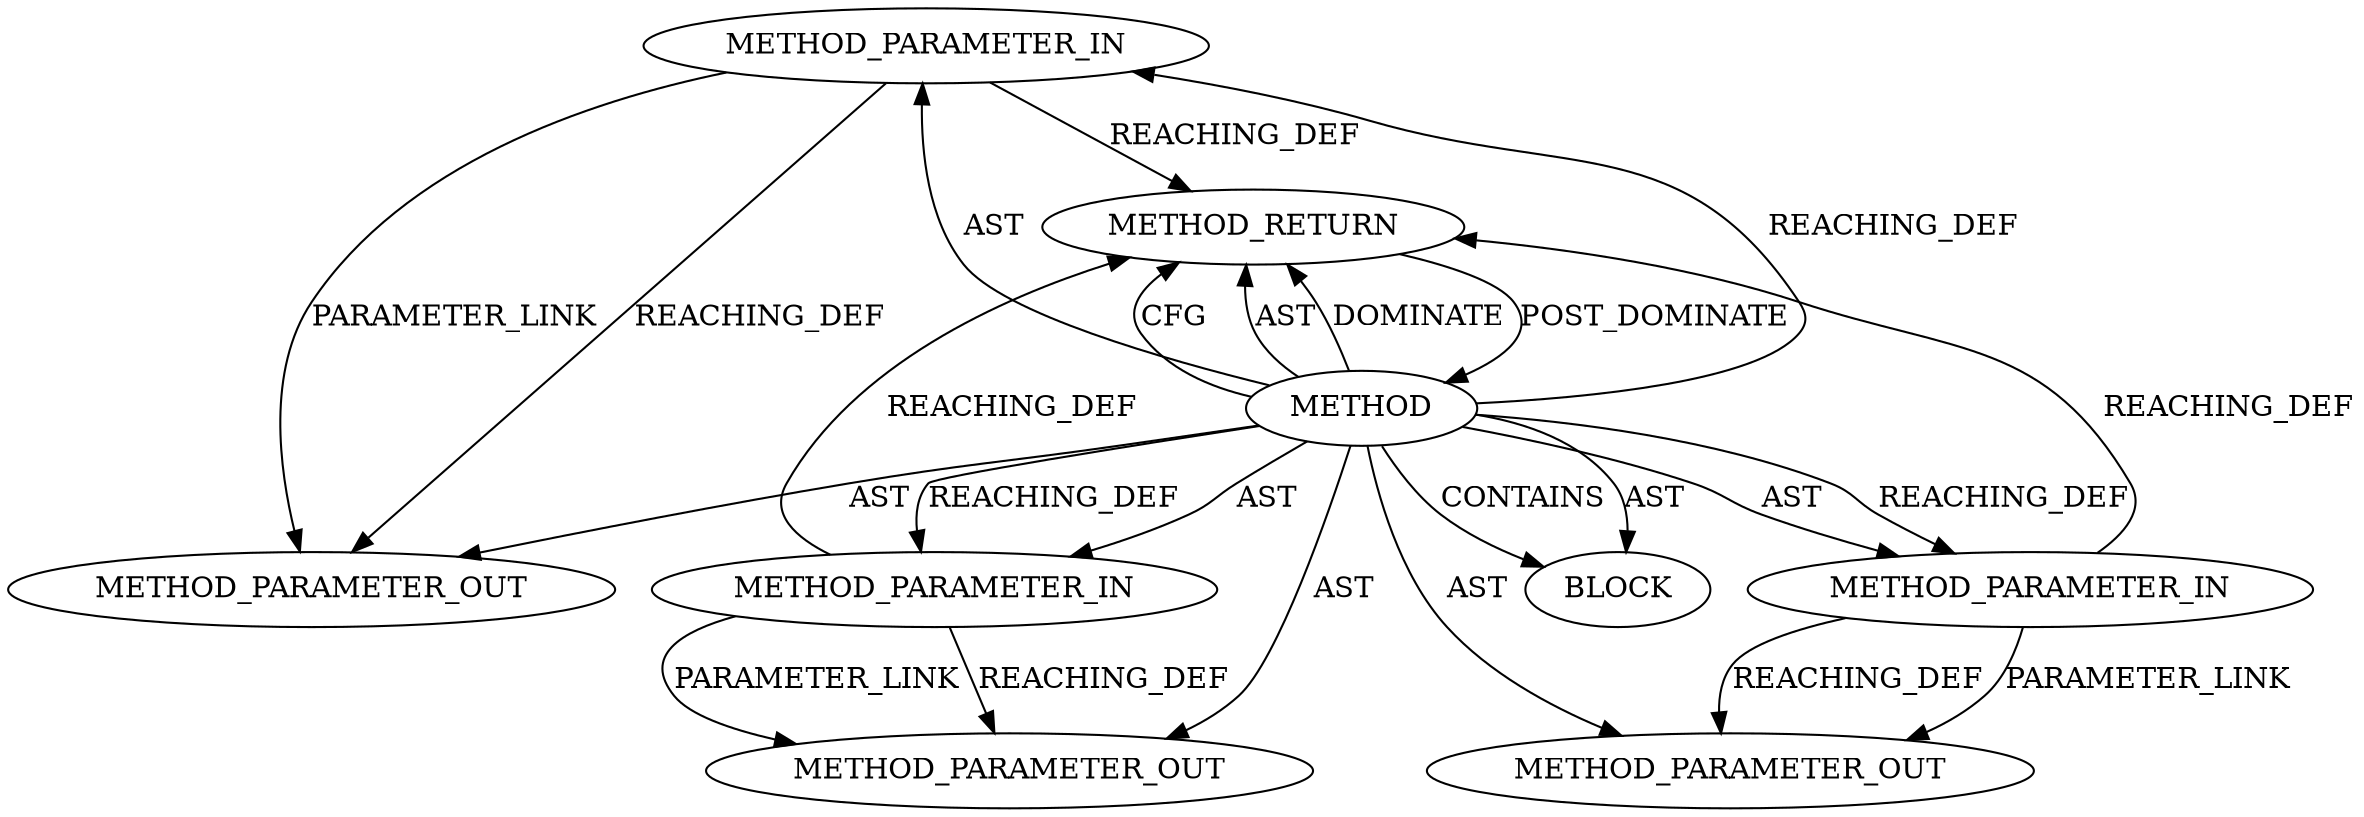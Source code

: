 digraph {
  991 [label=METHOD_PARAMETER_OUT ORDER=1 CODE="p1" IS_VARIADIC=false TYPE_FULL_NAME="ANY" EVALUATION_STRATEGY="BY_VALUE" INDEX=1 NAME="p1"]
  863 [label=METHOD_PARAMETER_IN ORDER=1 CODE="p1" IS_VARIADIC=false TYPE_FULL_NAME="ANY" EVALUATION_STRATEGY="BY_VALUE" INDEX=1 NAME="p1"]
  864 [label=METHOD_PARAMETER_IN ORDER=2 CODE="p2" IS_VARIADIC=false TYPE_FULL_NAME="ANY" EVALUATION_STRATEGY="BY_VALUE" INDEX=2 NAME="p2"]
  992 [label=METHOD_PARAMETER_OUT ORDER=2 CODE="p2" IS_VARIADIC=false TYPE_FULL_NAME="ANY" EVALUATION_STRATEGY="BY_VALUE" INDEX=2 NAME="p2"]
  993 [label=METHOD_PARAMETER_OUT ORDER=3 CODE="p3" IS_VARIADIC=false TYPE_FULL_NAME="ANY" EVALUATION_STRATEGY="BY_VALUE" INDEX=3 NAME="p3"]
  862 [label=METHOD AST_PARENT_TYPE="NAMESPACE_BLOCK" AST_PARENT_FULL_NAME="<global>" ORDER=0 CODE="<empty>" FULL_NAME="memset" IS_EXTERNAL=true FILENAME="<empty>" SIGNATURE="" NAME="memset"]
  865 [label=METHOD_PARAMETER_IN ORDER=3 CODE="p3" IS_VARIADIC=false TYPE_FULL_NAME="ANY" EVALUATION_STRATEGY="BY_VALUE" INDEX=3 NAME="p3"]
  867 [label=METHOD_RETURN ORDER=2 CODE="RET" TYPE_FULL_NAME="ANY" EVALUATION_STRATEGY="BY_VALUE"]
  866 [label=BLOCK ORDER=1 ARGUMENT_INDEX=1 CODE="<empty>" TYPE_FULL_NAME="ANY"]
  862 -> 864 [label=REACHING_DEF VARIABLE=""]
  864 -> 867 [label=REACHING_DEF VARIABLE="p2"]
  862 -> 993 [label=AST ]
  865 -> 993 [label=REACHING_DEF VARIABLE="p3"]
  862 -> 992 [label=AST ]
  862 -> 866 [label=AST ]
  864 -> 992 [label=REACHING_DEF VARIABLE="p2"]
  862 -> 864 [label=AST ]
  862 -> 865 [label=AST ]
  864 -> 992 [label=PARAMETER_LINK ]
  862 -> 991 [label=AST ]
  862 -> 867 [label=CFG ]
  863 -> 867 [label=REACHING_DEF VARIABLE="p1"]
  863 -> 991 [label=REACHING_DEF VARIABLE="p1"]
  862 -> 867 [label=AST ]
  863 -> 991 [label=PARAMETER_LINK ]
  865 -> 993 [label=PARAMETER_LINK ]
  862 -> 865 [label=REACHING_DEF VARIABLE=""]
  862 -> 866 [label=CONTAINS ]
  862 -> 863 [label=AST ]
  862 -> 863 [label=REACHING_DEF VARIABLE=""]
  865 -> 867 [label=REACHING_DEF VARIABLE="p3"]
  862 -> 867 [label=DOMINATE ]
  867 -> 862 [label=POST_DOMINATE ]
}

